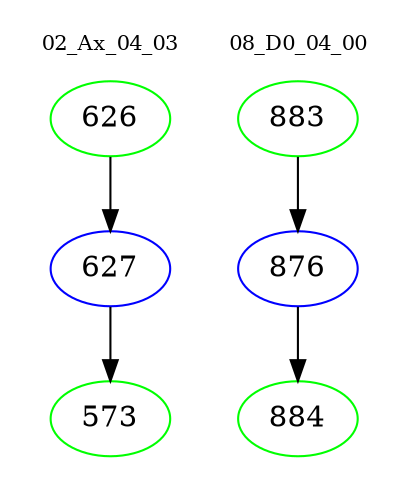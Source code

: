 digraph{
subgraph cluster_0 {
color = white
label = "02_Ax_04_03";
fontsize=10;
T0_626 [label="626", color="green"]
T0_626 -> T0_627 [color="black"]
T0_627 [label="627", color="blue"]
T0_627 -> T0_573 [color="black"]
T0_573 [label="573", color="green"]
}
subgraph cluster_1 {
color = white
label = "08_D0_04_00";
fontsize=10;
T1_883 [label="883", color="green"]
T1_883 -> T1_876 [color="black"]
T1_876 [label="876", color="blue"]
T1_876 -> T1_884 [color="black"]
T1_884 [label="884", color="green"]
}
}
